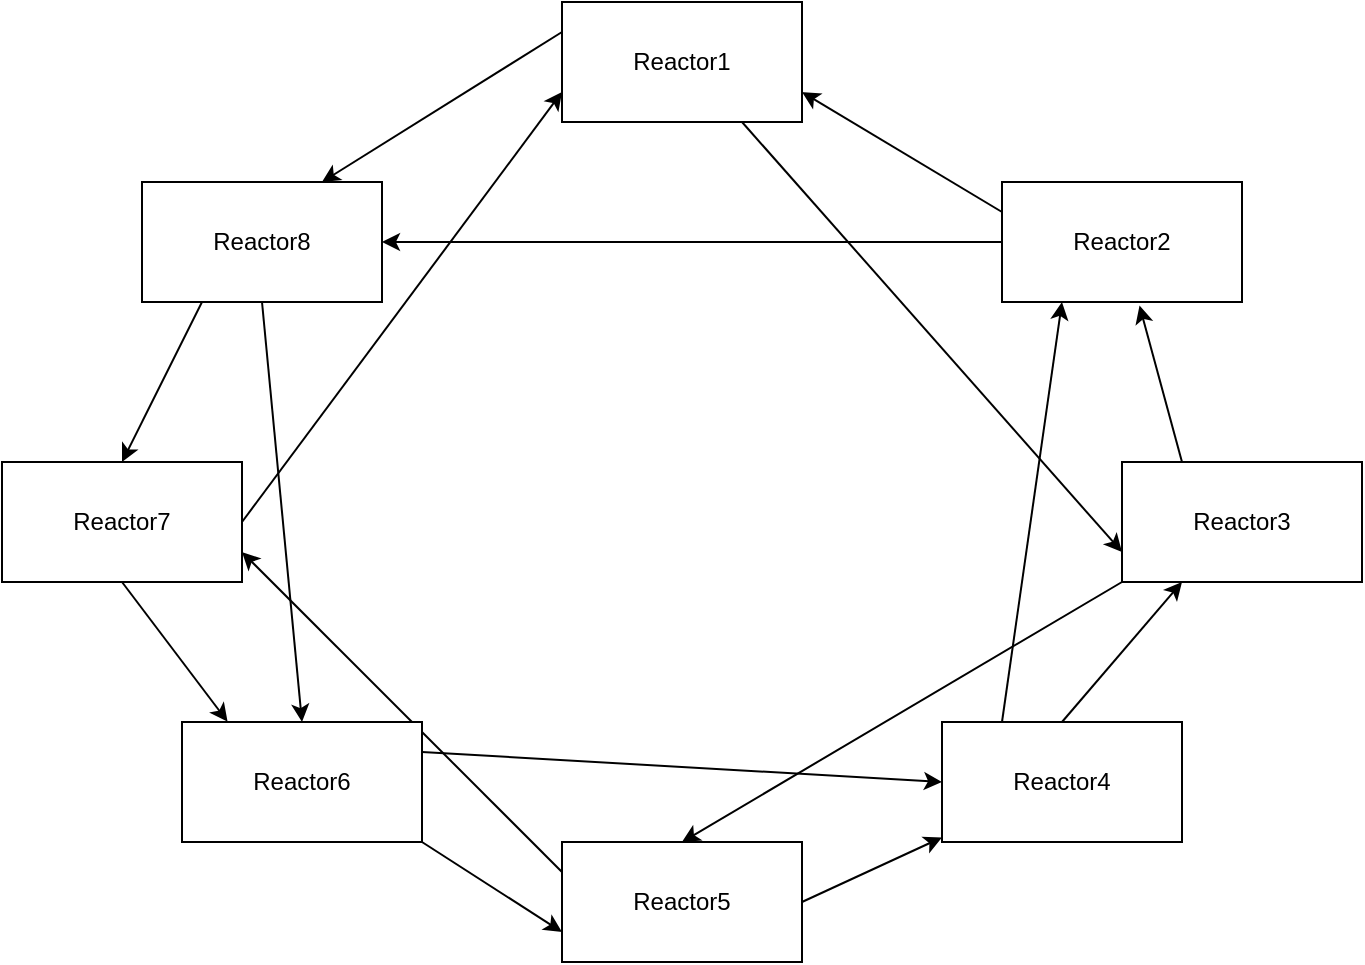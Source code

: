 <mxfile version="15.0.3" type="github">
  <diagram id="DpzG7kSTQC5FThcuJs8x" name="Page-1">
    <mxGraphModel dx="1038" dy="547" grid="1" gridSize="10" guides="1" tooltips="1" connect="1" arrows="1" fold="1" page="1" pageScale="1" pageWidth="827" pageHeight="1169" math="0" shadow="0">
      <root>
        <mxCell id="0" />
        <mxCell id="1" parent="0" />
        <mxCell id="iKauKBYQVQ_TLAElzsGf-37" style="rounded=0;orthogonalLoop=1;jettySize=auto;html=1;exitX=0.75;exitY=1;exitDx=0;exitDy=0;entryX=0;entryY=0.75;entryDx=0;entryDy=0;startArrow=none;startFill=0;" edge="1" parent="1" source="iKauKBYQVQ_TLAElzsGf-1" target="iKauKBYQVQ_TLAElzsGf-8">
          <mxGeometry relative="1" as="geometry" />
        </mxCell>
        <mxCell id="iKauKBYQVQ_TLAElzsGf-60" style="edgeStyle=none;rounded=0;orthogonalLoop=1;jettySize=auto;html=1;exitX=0;exitY=0.25;exitDx=0;exitDy=0;entryX=0.75;entryY=0;entryDx=0;entryDy=0;startArrow=none;startFill=0;" edge="1" parent="1" source="iKauKBYQVQ_TLAElzsGf-1" target="iKauKBYQVQ_TLAElzsGf-13">
          <mxGeometry relative="1" as="geometry" />
        </mxCell>
        <mxCell id="iKauKBYQVQ_TLAElzsGf-1" value="Reactor1" style="rounded=0;whiteSpace=wrap;html=1;" vertex="1" parent="1">
          <mxGeometry x="330" y="120" width="120" height="60" as="geometry" />
        </mxCell>
        <mxCell id="iKauKBYQVQ_TLAElzsGf-53" style="edgeStyle=none;rounded=0;orthogonalLoop=1;jettySize=auto;html=1;exitX=0;exitY=0.25;exitDx=0;exitDy=0;entryX=1;entryY=0.75;entryDx=0;entryDy=0;startArrow=none;startFill=0;" edge="1" parent="1" source="iKauKBYQVQ_TLAElzsGf-7" target="iKauKBYQVQ_TLAElzsGf-1">
          <mxGeometry relative="1" as="geometry" />
        </mxCell>
        <mxCell id="iKauKBYQVQ_TLAElzsGf-61" style="edgeStyle=none;rounded=0;orthogonalLoop=1;jettySize=auto;html=1;exitX=0;exitY=0.5;exitDx=0;exitDy=0;entryX=1;entryY=0.5;entryDx=0;entryDy=0;startArrow=none;startFill=0;" edge="1" parent="1" source="iKauKBYQVQ_TLAElzsGf-7" target="iKauKBYQVQ_TLAElzsGf-13">
          <mxGeometry relative="1" as="geometry" />
        </mxCell>
        <mxCell id="iKauKBYQVQ_TLAElzsGf-7" value="Reactor2" style="rounded=0;whiteSpace=wrap;html=1;" vertex="1" parent="1">
          <mxGeometry x="550" y="210" width="120" height="60" as="geometry" />
        </mxCell>
        <mxCell id="iKauKBYQVQ_TLAElzsGf-38" style="edgeStyle=none;rounded=0;orthogonalLoop=1;jettySize=auto;html=1;exitX=0;exitY=1;exitDx=0;exitDy=0;entryX=0.5;entryY=0;entryDx=0;entryDy=0;startArrow=none;startFill=0;" edge="1" parent="1" source="iKauKBYQVQ_TLAElzsGf-8" target="iKauKBYQVQ_TLAElzsGf-10">
          <mxGeometry relative="1" as="geometry" />
        </mxCell>
        <mxCell id="iKauKBYQVQ_TLAElzsGf-54" style="edgeStyle=none;rounded=0;orthogonalLoop=1;jettySize=auto;html=1;exitX=0.25;exitY=0;exitDx=0;exitDy=0;entryX=0.573;entryY=1.03;entryDx=0;entryDy=0;entryPerimeter=0;startArrow=none;startFill=0;" edge="1" parent="1" source="iKauKBYQVQ_TLAElzsGf-8" target="iKauKBYQVQ_TLAElzsGf-7">
          <mxGeometry relative="1" as="geometry" />
        </mxCell>
        <mxCell id="iKauKBYQVQ_TLAElzsGf-8" value="Reactor3" style="rounded=0;whiteSpace=wrap;html=1;" vertex="1" parent="1">
          <mxGeometry x="610" y="350" width="120" height="60" as="geometry" />
        </mxCell>
        <mxCell id="iKauKBYQVQ_TLAElzsGf-55" style="edgeStyle=none;rounded=0;orthogonalLoop=1;jettySize=auto;html=1;exitX=0.5;exitY=0;exitDx=0;exitDy=0;entryX=0.25;entryY=1;entryDx=0;entryDy=0;startArrow=none;startFill=0;" edge="1" parent="1" source="iKauKBYQVQ_TLAElzsGf-9" target="iKauKBYQVQ_TLAElzsGf-8">
          <mxGeometry relative="1" as="geometry" />
        </mxCell>
        <mxCell id="iKauKBYQVQ_TLAElzsGf-64" style="edgeStyle=none;rounded=0;orthogonalLoop=1;jettySize=auto;html=1;exitX=0.25;exitY=0;exitDx=0;exitDy=0;entryX=0.25;entryY=1;entryDx=0;entryDy=0;startArrow=none;startFill=0;" edge="1" parent="1" source="iKauKBYQVQ_TLAElzsGf-9" target="iKauKBYQVQ_TLAElzsGf-7">
          <mxGeometry relative="1" as="geometry" />
        </mxCell>
        <mxCell id="iKauKBYQVQ_TLAElzsGf-9" value="Reactor4" style="rounded=0;whiteSpace=wrap;html=1;" vertex="1" parent="1">
          <mxGeometry x="520" y="480" width="120" height="60" as="geometry" />
        </mxCell>
        <mxCell id="iKauKBYQVQ_TLAElzsGf-45" style="edgeStyle=none;rounded=0;orthogonalLoop=1;jettySize=auto;html=1;exitX=0;exitY=0.25;exitDx=0;exitDy=0;entryX=1;entryY=0.75;entryDx=0;entryDy=0;startArrow=none;startFill=0;" edge="1" parent="1" source="iKauKBYQVQ_TLAElzsGf-10" target="iKauKBYQVQ_TLAElzsGf-12">
          <mxGeometry relative="1" as="geometry" />
        </mxCell>
        <mxCell id="iKauKBYQVQ_TLAElzsGf-56" style="edgeStyle=none;rounded=0;orthogonalLoop=1;jettySize=auto;html=1;exitX=1;exitY=0.5;exitDx=0;exitDy=0;startArrow=none;startFill=0;" edge="1" parent="1" source="iKauKBYQVQ_TLAElzsGf-10" target="iKauKBYQVQ_TLAElzsGf-9">
          <mxGeometry relative="1" as="geometry" />
        </mxCell>
        <mxCell id="iKauKBYQVQ_TLAElzsGf-10" value="Reactor5" style="rounded=0;whiteSpace=wrap;html=1;" vertex="1" parent="1">
          <mxGeometry x="330" y="540" width="120" height="60" as="geometry" />
        </mxCell>
        <mxCell id="iKauKBYQVQ_TLAElzsGf-57" style="edgeStyle=none;rounded=0;orthogonalLoop=1;jettySize=auto;html=1;exitX=1;exitY=1;exitDx=0;exitDy=0;entryX=0;entryY=0.75;entryDx=0;entryDy=0;startArrow=none;startFill=0;" edge="1" parent="1" source="iKauKBYQVQ_TLAElzsGf-11" target="iKauKBYQVQ_TLAElzsGf-10">
          <mxGeometry relative="1" as="geometry" />
        </mxCell>
        <mxCell id="iKauKBYQVQ_TLAElzsGf-63" style="edgeStyle=none;rounded=0;orthogonalLoop=1;jettySize=auto;html=1;exitX=1;exitY=0.25;exitDx=0;exitDy=0;entryX=0;entryY=0.5;entryDx=0;entryDy=0;startArrow=none;startFill=0;" edge="1" parent="1" source="iKauKBYQVQ_TLAElzsGf-11" target="iKauKBYQVQ_TLAElzsGf-9">
          <mxGeometry relative="1" as="geometry" />
        </mxCell>
        <mxCell id="iKauKBYQVQ_TLAElzsGf-11" value="Reactor6" style="rounded=0;whiteSpace=wrap;html=1;" vertex="1" parent="1">
          <mxGeometry x="140" y="480" width="120" height="60" as="geometry" />
        </mxCell>
        <mxCell id="iKauKBYQVQ_TLAElzsGf-46" style="edgeStyle=none;rounded=0;orthogonalLoop=1;jettySize=auto;html=1;exitX=1;exitY=0.5;exitDx=0;exitDy=0;entryX=0;entryY=0.75;entryDx=0;entryDy=0;startArrow=none;startFill=0;" edge="1" parent="1" source="iKauKBYQVQ_TLAElzsGf-12" target="iKauKBYQVQ_TLAElzsGf-1">
          <mxGeometry relative="1" as="geometry" />
        </mxCell>
        <mxCell id="iKauKBYQVQ_TLAElzsGf-58" style="edgeStyle=none;rounded=0;orthogonalLoop=1;jettySize=auto;html=1;exitX=0.5;exitY=1;exitDx=0;exitDy=0;entryX=0.19;entryY=-0.003;entryDx=0;entryDy=0;entryPerimeter=0;startArrow=none;startFill=0;" edge="1" parent="1" source="iKauKBYQVQ_TLAElzsGf-12" target="iKauKBYQVQ_TLAElzsGf-11">
          <mxGeometry relative="1" as="geometry" />
        </mxCell>
        <mxCell id="iKauKBYQVQ_TLAElzsGf-12" value="Reactor7" style="rounded=0;whiteSpace=wrap;html=1;" vertex="1" parent="1">
          <mxGeometry x="50" y="350" width="120" height="60" as="geometry" />
        </mxCell>
        <mxCell id="iKauKBYQVQ_TLAElzsGf-59" style="edgeStyle=none;rounded=0;orthogonalLoop=1;jettySize=auto;html=1;exitX=0.25;exitY=1;exitDx=0;exitDy=0;entryX=0.5;entryY=0;entryDx=0;entryDy=0;startArrow=none;startFill=0;" edge="1" parent="1" source="iKauKBYQVQ_TLAElzsGf-13" target="iKauKBYQVQ_TLAElzsGf-12">
          <mxGeometry relative="1" as="geometry" />
        </mxCell>
        <mxCell id="iKauKBYQVQ_TLAElzsGf-62" style="edgeStyle=none;rounded=0;orthogonalLoop=1;jettySize=auto;html=1;exitX=0.5;exitY=1;exitDx=0;exitDy=0;entryX=0.5;entryY=0;entryDx=0;entryDy=0;startArrow=none;startFill=0;" edge="1" parent="1" source="iKauKBYQVQ_TLAElzsGf-13" target="iKauKBYQVQ_TLAElzsGf-11">
          <mxGeometry relative="1" as="geometry" />
        </mxCell>
        <mxCell id="iKauKBYQVQ_TLAElzsGf-13" value="Reactor8" style="rounded=0;whiteSpace=wrap;html=1;" vertex="1" parent="1">
          <mxGeometry x="120" y="210" width="120" height="60" as="geometry" />
        </mxCell>
      </root>
    </mxGraphModel>
  </diagram>
</mxfile>
